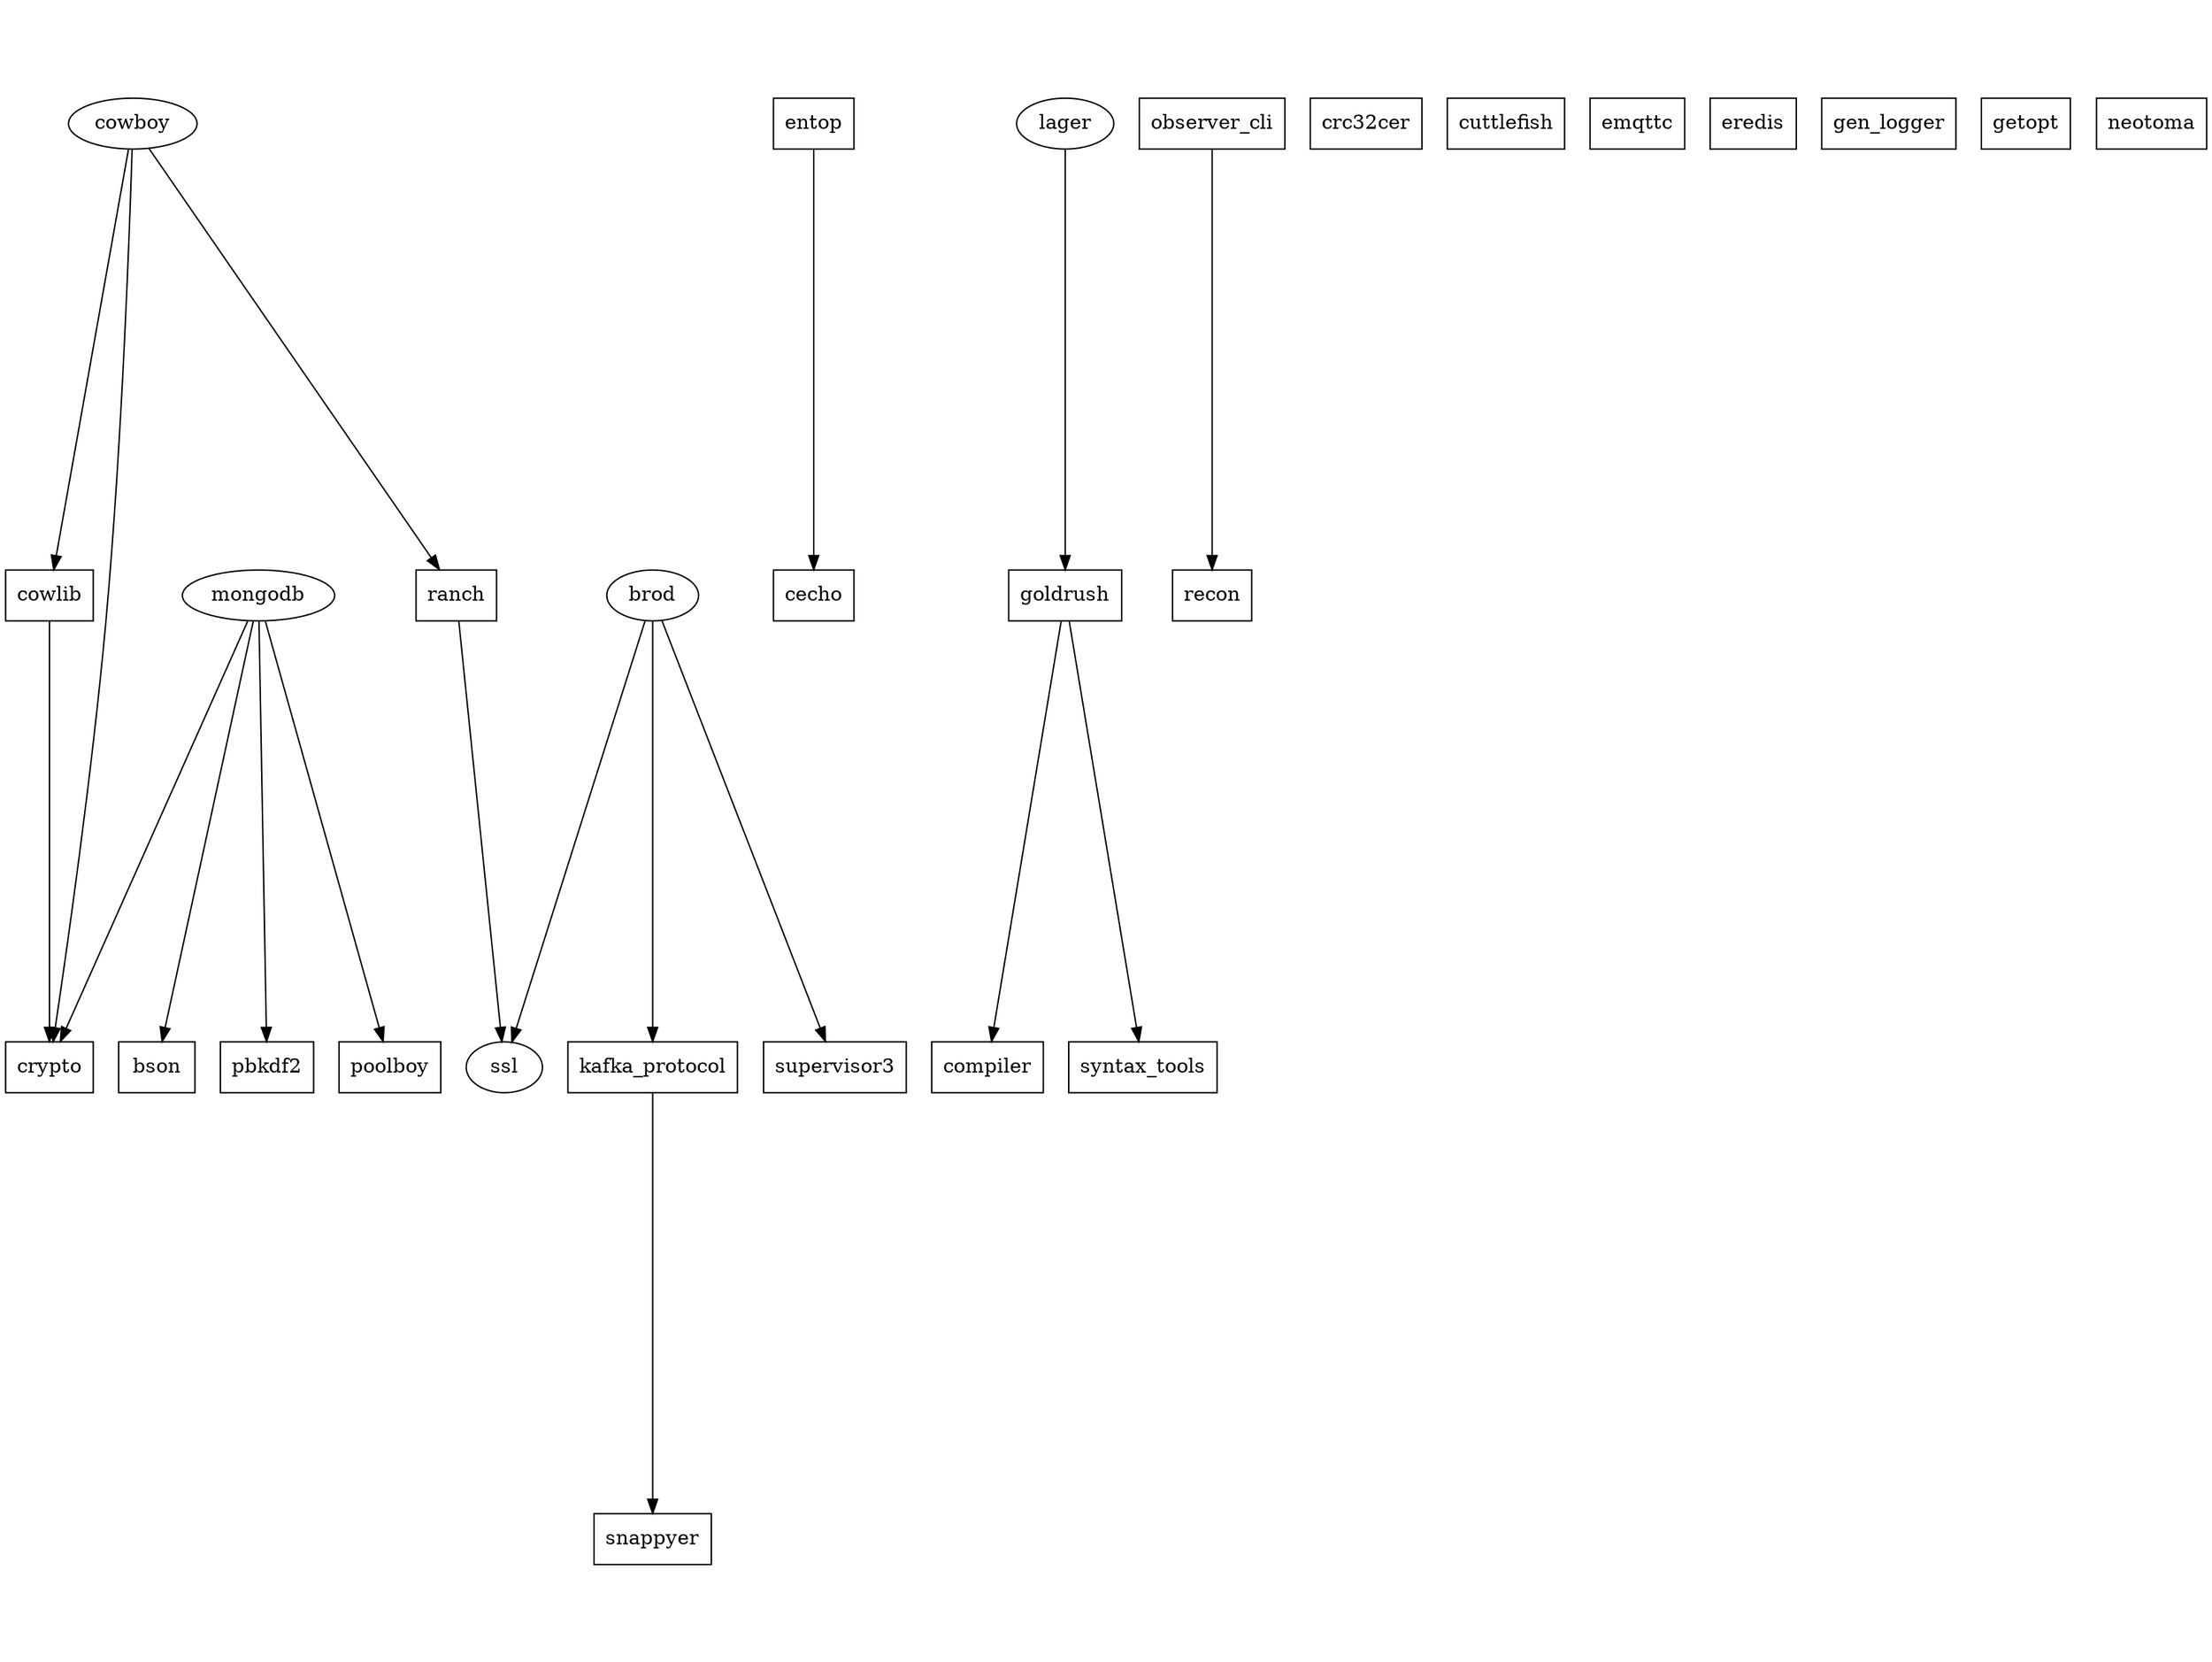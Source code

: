 digraph G { K=0.25; ratio=0.75; overlap="9:prism"; bson [shape=box] cecho [shape=box] compiler [shape=box] cowlib [shape=box] crypto [shape=box] goldrush [shape=box] kafka_protocol [shape=box] pbkdf2 [shape=box] poolboy [shape=box] ranch [shape=box] recon [shape=box] snappyer [shape=box] supervisor3 [shape=box] syntax_tools [shape=box] bson [shape=box] cowlib [shape=box] crc32cer [shape=box] cuttlefish [shape=box] emqttc [shape=box] entop [shape=box] eredis [shape=box] gen_logger [shape=box] getopt [shape=box] kafka_protocol [shape=box] neotoma [shape=box] observer_cli [shape=box] pbkdf2 [shape=box] poolboy [shape=box] recon [shape=box] snappyer [shape=box] supervisor3 [shape=box] brod->ssl brod->kafka_protocol brod->supervisor3 cowboy->crypto cowboy->cowlib cowboy->ranch cowlib->crypto entop->cecho goldrush->syntax_tools goldrush->compiler kafka_protocol->snappyer lager->goldrush mongodb->bson mongodb->crypto mongodb->poolboy mongodb->pbkdf2 observer_cli->recon ranch->ssl }